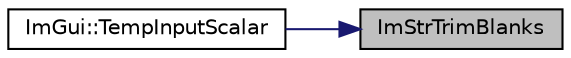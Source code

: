 digraph "ImStrTrimBlanks"
{
 // LATEX_PDF_SIZE
  edge [fontname="Helvetica",fontsize="10",labelfontname="Helvetica",labelfontsize="10"];
  node [fontname="Helvetica",fontsize="10",shape=record];
  rankdir="RL";
  Node1 [label="ImStrTrimBlanks",height=0.2,width=0.4,color="black", fillcolor="grey75", style="filled", fontcolor="black",tooltip=" "];
  Node1 -> Node2 [dir="back",color="midnightblue",fontsize="10",style="solid"];
  Node2 [label="ImGui::TempInputScalar",height=0.2,width=0.4,color="black", fillcolor="white", style="filled",URL="$namespace_im_gui.html#a392fed3e7db2a75abf217bf84c6abce9",tooltip=" "];
}
